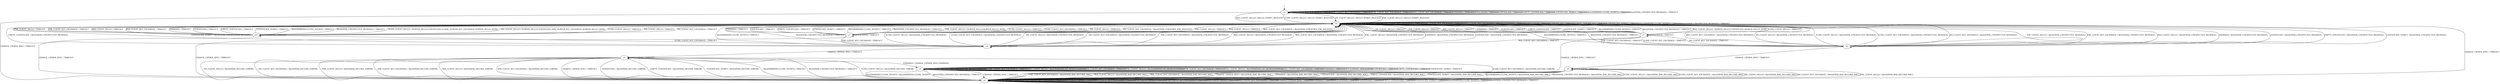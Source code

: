 digraph h3 {
s0 [label="s0"];
s1 [label="s1"];
s2 [label="s2"];
s3 [label="s3"];
s7 [label="s7"];
s10 [label="s10"];
s4 [label="s4"];
s8 [label="s8"];
s5 [label="s5"];
s9 [label="s9"];
s6 [label="s6"];
s0 -> s1 [label="ECDH_CLIENT_HELLO / HELLO_VERIFY_REQUEST"];
s0 -> s0 [label="ECDH_CLIENT_KEY_EXCHANGE / TIMEOUT"];
s0 -> s1 [label="DH_CLIENT_HELLO / HELLO_VERIFY_REQUEST"];
s0 -> s0 [label="DH_CLIENT_KEY_EXCHANGE / TIMEOUT"];
s0 -> s1 [label="PSK_CLIENT_HELLO / HELLO_VERIFY_REQUEST"];
s0 -> s0 [label="PSK_CLIENT_KEY_EXCHANGE / TIMEOUT"];
s0 -> s1 [label="RSA_CLIENT_HELLO / HELLO_VERIFY_REQUEST"];
s0 -> s0 [label="RSA_CLIENT_KEY_EXCHANGE / TIMEOUT"];
s0 -> s2 [label="CHANGE_CIPHER_SPEC / TIMEOUT"];
s0 -> s0 [label="FINISHED / TIMEOUT"];
s0 -> s0 [label="APPLICATION / TIMEOUT"];
s0 -> s0 [label="CERTIFICATE / TIMEOUT"];
s0 -> s0 [label="EMPTY_CERTIFICATE / TIMEOUT"];
s0 -> s0 [label="CERTIFICATE_VERIFY / TIMEOUT"];
s0 -> s0 [label="Alert(WARNING,CLOSE_NOTIFY) / TIMEOUT"];
s0 -> s0 [label="Alert(FATAL,UNEXPECTED_MESSAGE) / TIMEOUT"];
s1 -> s10 [label="ECDH_CLIENT_HELLO / SERVER_HELLO,CERTIFICATE,ECDHE_SERVER_KEY_EXCHANGE,SERVER_HELLO_DONE"];
s1 -> s1 [label="ECDH_CLIENT_KEY_EXCHANGE / TIMEOUT"];
s1 -> s10 [label="DH_CLIENT_HELLO / SERVER_HELLO,CERTIFICATE,DHE_SERVER_KEY_EXCHANGE,SERVER_HELLO_DONE"];
s1 -> s1 [label="DH_CLIENT_KEY_EXCHANGE / TIMEOUT"];
s1 -> s3 [label="PSK_CLIENT_HELLO / SERVER_HELLO,SERVER_HELLO_DONE"];
s1 -> s1 [label="PSK_CLIENT_KEY_EXCHANGE / TIMEOUT"];
s1 -> s7 [label="RSA_CLIENT_HELLO / SERVER_HELLO,CERTIFICATE,SERVER_HELLO_DONE"];
s1 -> s1 [label="RSA_CLIENT_KEY_EXCHANGE / TIMEOUT"];
s1 -> s2 [label="CHANGE_CIPHER_SPEC / TIMEOUT"];
s1 -> s1 [label="FINISHED / TIMEOUT"];
s1 -> s1 [label="APPLICATION / TIMEOUT"];
s1 -> s1 [label="CERTIFICATE / TIMEOUT"];
s1 -> s1 [label="EMPTY_CERTIFICATE / TIMEOUT"];
s1 -> s1 [label="CERTIFICATE_VERIFY / TIMEOUT"];
s1 -> s1 [label="Alert(WARNING,CLOSE_NOTIFY) / TIMEOUT"];
s1 -> s1 [label="Alert(FATAL,UNEXPECTED_MESSAGE) / TIMEOUT"];
s2 -> s2 [label="ECDH_CLIENT_HELLO / TIMEOUT"];
s2 -> s2 [label="ECDH_CLIENT_KEY_EXCHANGE / TIMEOUT"];
s2 -> s2 [label="DH_CLIENT_HELLO / TIMEOUT"];
s2 -> s2 [label="DH_CLIENT_KEY_EXCHANGE / TIMEOUT"];
s2 -> s2 [label="PSK_CLIENT_HELLO / TIMEOUT"];
s2 -> s2 [label="PSK_CLIENT_KEY_EXCHANGE / TIMEOUT"];
s2 -> s2 [label="RSA_CLIENT_HELLO / TIMEOUT"];
s2 -> s2 [label="RSA_CLIENT_KEY_EXCHANGE / TIMEOUT"];
s2 -> s2 [label="CHANGE_CIPHER_SPEC / TIMEOUT"];
s2 -> s2 [label="FINISHED / TIMEOUT"];
s2 -> s2 [label="APPLICATION / TIMEOUT"];
s2 -> s2 [label="CERTIFICATE / TIMEOUT"];
s2 -> s2 [label="EMPTY_CERTIFICATE / TIMEOUT"];
s2 -> s2 [label="CERTIFICATE_VERIFY / TIMEOUT"];
s2 -> s2 [label="Alert(WARNING,CLOSE_NOTIFY) / TIMEOUT"];
s2 -> s2 [label="Alert(FATAL,UNEXPECTED_MESSAGE) / TIMEOUT"];
s3 -> s1 [label="ECDH_CLIENT_HELLO / TIMEOUT"];
s3 -> s1 [label="ECDH_CLIENT_KEY_EXCHANGE / TIMEOUT"];
s3 -> s1 [label="DH_CLIENT_HELLO / TIMEOUT"];
s3 -> s1 [label="DH_CLIENT_KEY_EXCHANGE / Alert(FATAL,UNKNOWN_PSK_IDENTITY)"];
s3 -> s1 [label="PSK_CLIENT_HELLO / TIMEOUT"];
s3 -> s4 [label="PSK_CLIENT_KEY_EXCHANGE / TIMEOUT"];
s3 -> s1 [label="RSA_CLIENT_HELLO / TIMEOUT"];
s3 -> s1 [label="RSA_CLIENT_KEY_EXCHANGE / Alert(FATAL,UNKNOWN_PSK_IDENTITY)"];
s3 -> s2 [label="CHANGE_CIPHER_SPEC / TIMEOUT"];
s3 -> s1 [label="FINISHED / TIMEOUT"];
s3 -> s3 [label="APPLICATION / TIMEOUT"];
s3 -> s1 [label="CERTIFICATE / TIMEOUT"];
s3 -> s1 [label="EMPTY_CERTIFICATE / TIMEOUT"];
s3 -> s1 [label="CERTIFICATE_VERIFY / TIMEOUT"];
s3 -> s1 [label="Alert(WARNING,CLOSE_NOTIFY) / TIMEOUT"];
s3 -> s1 [label="Alert(FATAL,UNEXPECTED_MESSAGE) / TIMEOUT"];
s7 -> s1 [label="ECDH_CLIENT_HELLO / TIMEOUT"];
s7 -> s8 [label="ECDH_CLIENT_KEY_EXCHANGE / TIMEOUT"];
s7 -> s1 [label="DH_CLIENT_HELLO / TIMEOUT"];
s7 -> s8 [label="DH_CLIENT_KEY_EXCHANGE / TIMEOUT"];
s7 -> s1 [label="PSK_CLIENT_HELLO / TIMEOUT"];
s7 -> s8 [label="PSK_CLIENT_KEY_EXCHANGE / TIMEOUT"];
s7 -> s1 [label="RSA_CLIENT_HELLO / TIMEOUT"];
s7 -> s4 [label="RSA_CLIENT_KEY_EXCHANGE / TIMEOUT"];
s7 -> s2 [label="CHANGE_CIPHER_SPEC / TIMEOUT"];
s7 -> s1 [label="FINISHED / TIMEOUT"];
s7 -> s7 [label="APPLICATION / TIMEOUT"];
s7 -> s1 [label="CERTIFICATE / TIMEOUT"];
s7 -> s1 [label="EMPTY_CERTIFICATE / TIMEOUT"];
s7 -> s1 [label="CERTIFICATE_VERIFY / TIMEOUT"];
s7 -> s1 [label="Alert(WARNING,CLOSE_NOTIFY) / TIMEOUT"];
s7 -> s1 [label="Alert(FATAL,UNEXPECTED_MESSAGE) / TIMEOUT"];
s10 -> s1 [label="ECDH_CLIENT_HELLO / TIMEOUT"];
s10 -> s4 [label="ECDH_CLIENT_KEY_EXCHANGE / TIMEOUT"];
s10 -> s1 [label="DH_CLIENT_HELLO / TIMEOUT"];
s10 -> s1 [label="DH_CLIENT_KEY_EXCHANGE / TIMEOUT"];
s10 -> s1 [label="PSK_CLIENT_HELLO / TIMEOUT"];
s10 -> s1 [label="PSK_CLIENT_KEY_EXCHANGE / TIMEOUT"];
s10 -> s1 [label="RSA_CLIENT_HELLO / TIMEOUT"];
s10 -> s1 [label="RSA_CLIENT_KEY_EXCHANGE / TIMEOUT"];
s10 -> s2 [label="CHANGE_CIPHER_SPEC / TIMEOUT"];
s10 -> s1 [label="FINISHED / TIMEOUT"];
s10 -> s10 [label="APPLICATION / TIMEOUT"];
s10 -> s1 [label="CERTIFICATE / TIMEOUT"];
s10 -> s1 [label="EMPTY_CERTIFICATE / TIMEOUT"];
s10 -> s1 [label="CERTIFICATE_VERIFY / TIMEOUT"];
s10 -> s1 [label="Alert(WARNING,CLOSE_NOTIFY) / TIMEOUT"];
s10 -> s1 [label="Alert(FATAL,UNEXPECTED_MESSAGE) / TIMEOUT"];
s4 -> s1 [label="ECDH_CLIENT_HELLO / Alert(FATAL,UNEXPECTED_MESSAGE)"];
s4 -> s1 [label="ECDH_CLIENT_KEY_EXCHANGE / Alert(FATAL,UNEXPECTED_MESSAGE)"];
s4 -> s1 [label="DH_CLIENT_HELLO / Alert(FATAL,UNEXPECTED_MESSAGE)"];
s4 -> s1 [label="DH_CLIENT_KEY_EXCHANGE / Alert(FATAL,UNEXPECTED_MESSAGE)"];
s4 -> s1 [label="PSK_CLIENT_HELLO / Alert(FATAL,UNEXPECTED_MESSAGE)"];
s4 -> s1 [label="PSK_CLIENT_KEY_EXCHANGE / Alert(FATAL,UNEXPECTED_MESSAGE)"];
s4 -> s1 [label="RSA_CLIENT_HELLO / Alert(FATAL,UNEXPECTED_MESSAGE)"];
s4 -> s1 [label="RSA_CLIENT_KEY_EXCHANGE / Alert(FATAL,UNEXPECTED_MESSAGE)"];
s4 -> s5 [label="CHANGE_CIPHER_SPEC / TIMEOUT"];
s4 -> s1 [label="FINISHED / Alert(FATAL,UNEXPECTED_MESSAGE)"];
s4 -> s4 [label="APPLICATION / TIMEOUT"];
s4 -> s1 [label="CERTIFICATE / Alert(FATAL,UNEXPECTED_MESSAGE)"];
s4 -> s1 [label="EMPTY_CERTIFICATE / Alert(FATAL,UNEXPECTED_MESSAGE)"];
s4 -> s1 [label="CERTIFICATE_VERIFY / Alert(FATAL,UNEXPECTED_MESSAGE)"];
s4 -> s1 [label="Alert(WARNING,CLOSE_NOTIFY) / TIMEOUT"];
s4 -> s1 [label="Alert(FATAL,UNEXPECTED_MESSAGE) / TIMEOUT"];
s8 -> s1 [label="ECDH_CLIENT_HELLO / Alert(FATAL,UNEXPECTED_MESSAGE)"];
s8 -> s1 [label="ECDH_CLIENT_KEY_EXCHANGE / Alert(FATAL,UNEXPECTED_MESSAGE)"];
s8 -> s1 [label="DH_CLIENT_HELLO / Alert(FATAL,UNEXPECTED_MESSAGE)"];
s8 -> s1 [label="DH_CLIENT_KEY_EXCHANGE / Alert(FATAL,UNEXPECTED_MESSAGE)"];
s8 -> s1 [label="PSK_CLIENT_HELLO / Alert(FATAL,UNEXPECTED_MESSAGE)"];
s8 -> s1 [label="PSK_CLIENT_KEY_EXCHANGE / Alert(FATAL,UNEXPECTED_MESSAGE)"];
s8 -> s1 [label="RSA_CLIENT_HELLO / Alert(FATAL,UNEXPECTED_MESSAGE)"];
s8 -> s1 [label="RSA_CLIENT_KEY_EXCHANGE / Alert(FATAL,UNEXPECTED_MESSAGE)"];
s8 -> s9 [label="CHANGE_CIPHER_SPEC / TIMEOUT"];
s8 -> s1 [label="FINISHED / Alert(FATAL,UNEXPECTED_MESSAGE)"];
s8 -> s8 [label="APPLICATION / TIMEOUT"];
s8 -> s1 [label="CERTIFICATE / Alert(FATAL,UNEXPECTED_MESSAGE)"];
s8 -> s1 [label="EMPTY_CERTIFICATE / Alert(FATAL,UNEXPECTED_MESSAGE)"];
s8 -> s1 [label="CERTIFICATE_VERIFY / Alert(FATAL,UNEXPECTED_MESSAGE)"];
s8 -> s1 [label="Alert(WARNING,CLOSE_NOTIFY) / TIMEOUT"];
s8 -> s1 [label="Alert(FATAL,UNEXPECTED_MESSAGE) / TIMEOUT"];
s5 -> s2 [label="ECDH_CLIENT_HELLO / Alert(FATAL,DECODE_ERROR)"];
s5 -> s2 [label="ECDH_CLIENT_KEY_EXCHANGE / Alert(FATAL,DECODE_ERROR)"];
s5 -> s2 [label="DH_CLIENT_HELLO / Alert(FATAL,DECODE_ERROR)"];
s5 -> s2 [label="DH_CLIENT_KEY_EXCHANGE / Alert(FATAL,DECODE_ERROR)"];
s5 -> s2 [label="PSK_CLIENT_HELLO / Alert(FATAL,DECODE_ERROR)"];
s5 -> s2 [label="PSK_CLIENT_KEY_EXCHANGE / Alert(FATAL,DECODE_ERROR)"];
s5 -> s2 [label="RSA_CLIENT_HELLO / Alert(FATAL,DECODE_ERROR)"];
s5 -> s2 [label="RSA_CLIENT_KEY_EXCHANGE / Alert(FATAL,DECODE_ERROR)"];
s5 -> s2 [label="CHANGE_CIPHER_SPEC / TIMEOUT"];
s5 -> s6 [label="FINISHED / CHANGE_CIPHER_SPEC,FINISHED"];
s5 -> s5 [label="APPLICATION / TIMEOUT"];
s5 -> s2 [label="CERTIFICATE / Alert(FATAL,DECODE_ERROR)"];
s5 -> s2 [label="EMPTY_CERTIFICATE / Alert(FATAL,DECODE_ERROR)"];
s5 -> s2 [label="CERTIFICATE_VERIFY / Alert(FATAL,DECODE_ERROR)"];
s5 -> s2 [label="Alert(WARNING,CLOSE_NOTIFY) / TIMEOUT"];
s5 -> s2 [label="Alert(FATAL,UNEXPECTED_MESSAGE) / TIMEOUT"];
s9 -> s2 [label="ECDH_CLIENT_HELLO / Alert(FATAL,BAD_RECORD_MAC)"];
s9 -> s2 [label="ECDH_CLIENT_KEY_EXCHANGE / Alert(FATAL,BAD_RECORD_MAC)"];
s9 -> s2 [label="DH_CLIENT_HELLO / Alert(FATAL,BAD_RECORD_MAC)"];
s9 -> s2 [label="DH_CLIENT_KEY_EXCHANGE / Alert(FATAL,BAD_RECORD_MAC)"];
s9 -> s2 [label="PSK_CLIENT_HELLO / Alert(FATAL,BAD_RECORD_MAC)"];
s9 -> s2 [label="PSK_CLIENT_KEY_EXCHANGE / Alert(FATAL,BAD_RECORD_MAC)"];
s9 -> s2 [label="RSA_CLIENT_HELLO / Alert(FATAL,BAD_RECORD_MAC)"];
s9 -> s2 [label="RSA_CLIENT_KEY_EXCHANGE / Alert(FATAL,BAD_RECORD_MAC)"];
s9 -> s2 [label="CHANGE_CIPHER_SPEC / Alert(FATAL,BAD_RECORD_MAC)"];
s9 -> s2 [label="FINISHED / Alert(FATAL,BAD_RECORD_MAC)"];
s9 -> s9 [label="APPLICATION / TIMEOUT"];
s9 -> s2 [label="CERTIFICATE / Alert(FATAL,BAD_RECORD_MAC)"];
s9 -> s2 [label="EMPTY_CERTIFICATE / Alert(FATAL,BAD_RECORD_MAC)"];
s9 -> s2 [label="CERTIFICATE_VERIFY / Alert(FATAL,BAD_RECORD_MAC)"];
s9 -> s2 [label="Alert(WARNING,CLOSE_NOTIFY) / Alert(FATAL,BAD_RECORD_MAC)"];
s9 -> s2 [label="Alert(FATAL,UNEXPECTED_MESSAGE) / Alert(FATAL,BAD_RECORD_MAC)"];
s6 -> s6 [label="ECDH_CLIENT_HELLO / Alert(WARNING,NO_RENEGOTIATION)"];
s6 -> s6 [label="ECDH_CLIENT_KEY_EXCHANGE / TIMEOUT"];
s6 -> s6 [label="DH_CLIENT_HELLO / Alert(WARNING,NO_RENEGOTIATION)"];
s6 -> s6 [label="DH_CLIENT_KEY_EXCHANGE / TIMEOUT"];
s6 -> s6 [label="PSK_CLIENT_HELLO / Alert(WARNING,NO_RENEGOTIATION)"];
s6 -> s6 [label="PSK_CLIENT_KEY_EXCHANGE / TIMEOUT"];
s6 -> s6 [label="RSA_CLIENT_HELLO / Alert(WARNING,NO_RENEGOTIATION)"];
s6 -> s6 [label="RSA_CLIENT_KEY_EXCHANGE / TIMEOUT"];
s6 -> s2 [label="CHANGE_CIPHER_SPEC / TIMEOUT"];
s6 -> s6 [label="FINISHED / TIMEOUT"];
s6 -> s6 [label="APPLICATION / APPLICATION"];
s6 -> s6 [label="CERTIFICATE / TIMEOUT"];
s6 -> s6 [label="EMPTY_CERTIFICATE / TIMEOUT"];
s6 -> s6 [label="CERTIFICATE_VERIFY / TIMEOUT"];
s6 -> s2 [label="Alert(WARNING,CLOSE_NOTIFY) / Alert(WARNING,CLOSE_NOTIFY)"];
s6 -> s2 [label="Alert(FATAL,UNEXPECTED_MESSAGE) / TIMEOUT"];
__start0 [shape=none, label=""];
__start0 -> s0 [label=""];
}
